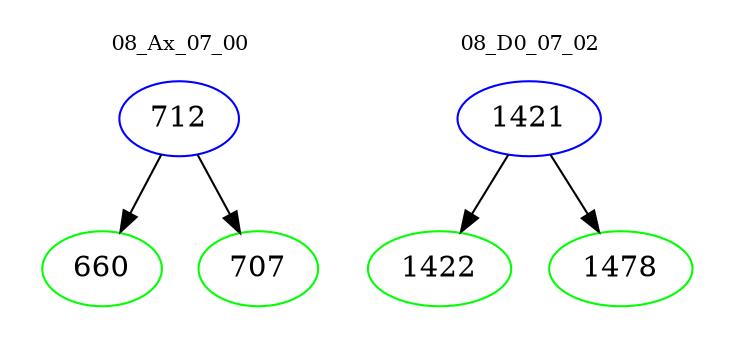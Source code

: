 digraph{
subgraph cluster_0 {
color = white
label = "08_Ax_07_00";
fontsize=10;
T0_712 [label="712", color="blue"]
T0_712 -> T0_660 [color="black"]
T0_660 [label="660", color="green"]
T0_712 -> T0_707 [color="black"]
T0_707 [label="707", color="green"]
}
subgraph cluster_1 {
color = white
label = "08_D0_07_02";
fontsize=10;
T1_1421 [label="1421", color="blue"]
T1_1421 -> T1_1422 [color="black"]
T1_1422 [label="1422", color="green"]
T1_1421 -> T1_1478 [color="black"]
T1_1478 [label="1478", color="green"]
}
}
